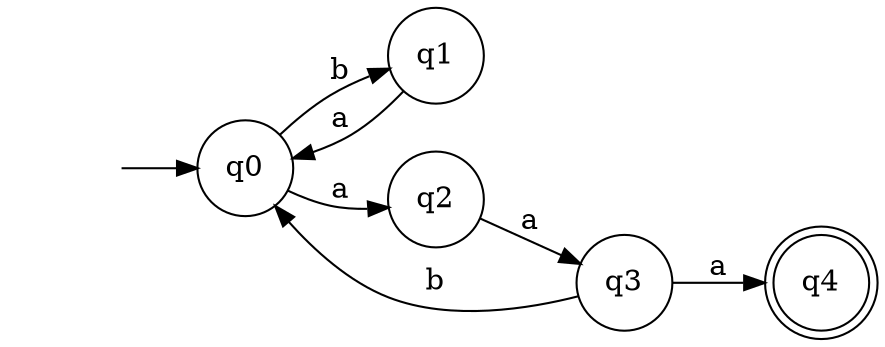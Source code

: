 digraph {
	rankdir=LR size="8,5"
	node [shape=circle]
	q0
	node [shape=circle]
	q1
	q0 -> q1 [label=b]
	node [shape=circle]
	q0
	node [shape=circle]
	q2
	q0 -> q2 [label=a]
	node [shape=circle]
	q1
	node [shape=circle]
	q0
	q1 -> q0 [label=a]
	node [shape=circle]
	q2
	node [shape=circle]
	q3
	q2 -> q3 [label=a]
	node [shape=circle]
	q3
	node [shape=doublecircle]
	q4
	q3 -> q4 [label=a]
	node [shape=circle]
	q3
	node [shape=circle]
	q0
	q3 -> q0 [label=b]
	node [shape=none]
	""
	"" -> q0
}
